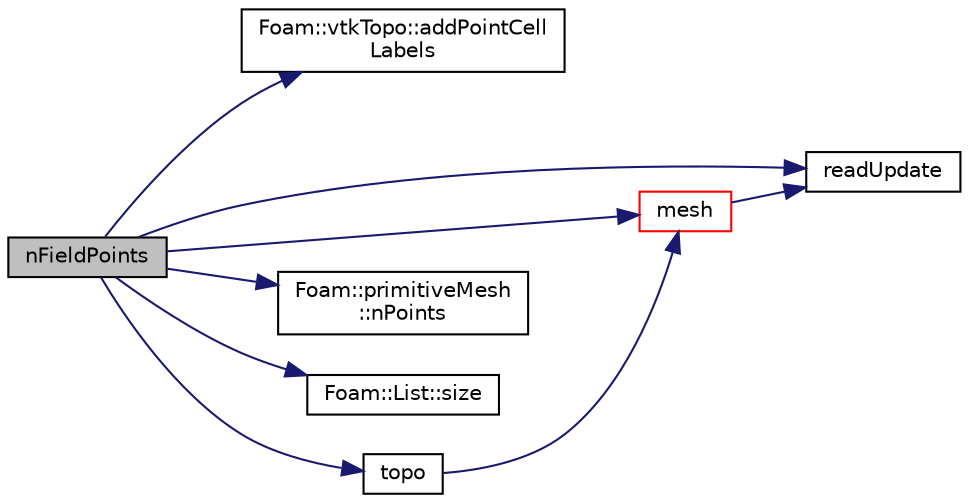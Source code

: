 digraph "nFieldPoints"
{
  bgcolor="transparent";
  edge [fontname="Helvetica",fontsize="10",labelfontname="Helvetica",labelfontsize="10"];
  node [fontname="Helvetica",fontsize="10",shape=record];
  rankdir="LR";
  Node1 [label="nFieldPoints",height=0.2,width=0.4,color="black", fillcolor="grey75", style="filled", fontcolor="black"];
  Node1 -> Node2 [color="midnightblue",fontsize="10",style="solid",fontname="Helvetica"];
  Node2 [label="Foam::vtkTopo::addPointCell\lLabels",height=0.2,width=0.4,color="black",URL="$a02937.html#a85584f8eb6c9ec53c94b289b107c20a6"];
  Node1 -> Node3 [color="midnightblue",fontsize="10",style="solid",fontname="Helvetica"];
  Node3 [label="mesh",height=0.2,width=0.4,color="red",URL="$a02928.html#a9687e6999ad5ae21072ec74623f049ff",tooltip="Access either mesh or submesh. "];
  Node3 -> Node4 [color="midnightblue",fontsize="10",style="solid",fontname="Helvetica"];
  Node4 [label="readUpdate",height=0.2,width=0.4,color="black",URL="$a02928.html#ad64b54fb0a233b6e5f2c45cddb966b17",tooltip="Read mesh. "];
  Node1 -> Node5 [color="midnightblue",fontsize="10",style="solid",fontname="Helvetica"];
  Node5 [label="Foam::primitiveMesh\l::nPoints",height=0.2,width=0.4,color="black",URL="$a02020.html#a9927abeba2c8506177084d644b6e573a"];
  Node1 -> Node4 [color="midnightblue",fontsize="10",style="solid",fontname="Helvetica"];
  Node1 -> Node6 [color="midnightblue",fontsize="10",style="solid",fontname="Helvetica"];
  Node6 [label="Foam::List::size",height=0.2,width=0.4,color="black",URL="$a01397.html#a8a5f6fa29bd4b500caf186f60245b384",tooltip="Override size to be inconsistent with allocated storage. "];
  Node1 -> Node7 [color="midnightblue",fontsize="10",style="solid",fontname="Helvetica"];
  Node7 [label="topo",height=0.2,width=0.4,color="black",URL="$a02928.html#a478aa8cf0099aef591638c8afc2066d9",tooltip="topology "];
  Node7 -> Node3 [color="midnightblue",fontsize="10",style="solid",fontname="Helvetica"];
}
